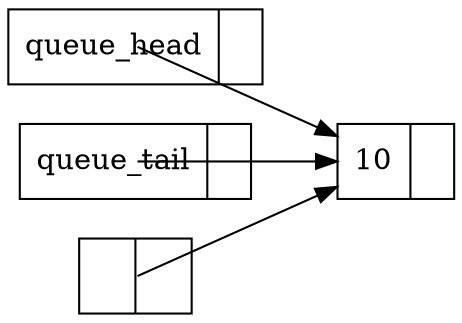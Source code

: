 digraph queue {
        rankdir=LR;
        node [shape=record];
        head [label="{ queue_head | <next>  }"]
        tail [label="{ queue_tail | <next>  }"]
        del_node [label="{ | <next>  }"]
        //null [shape=none, label="null"];
        //null2 [shape=none, label="null"];
        e[label="{ 10 | <next>  }"]
        head -> e [arrowtail=vee,  tailclip=false];
        tail -> e [arrowtail=vee,  tailclip=false];
        del_node -> e[arrowtail=vee,  tailclip=false];
}

